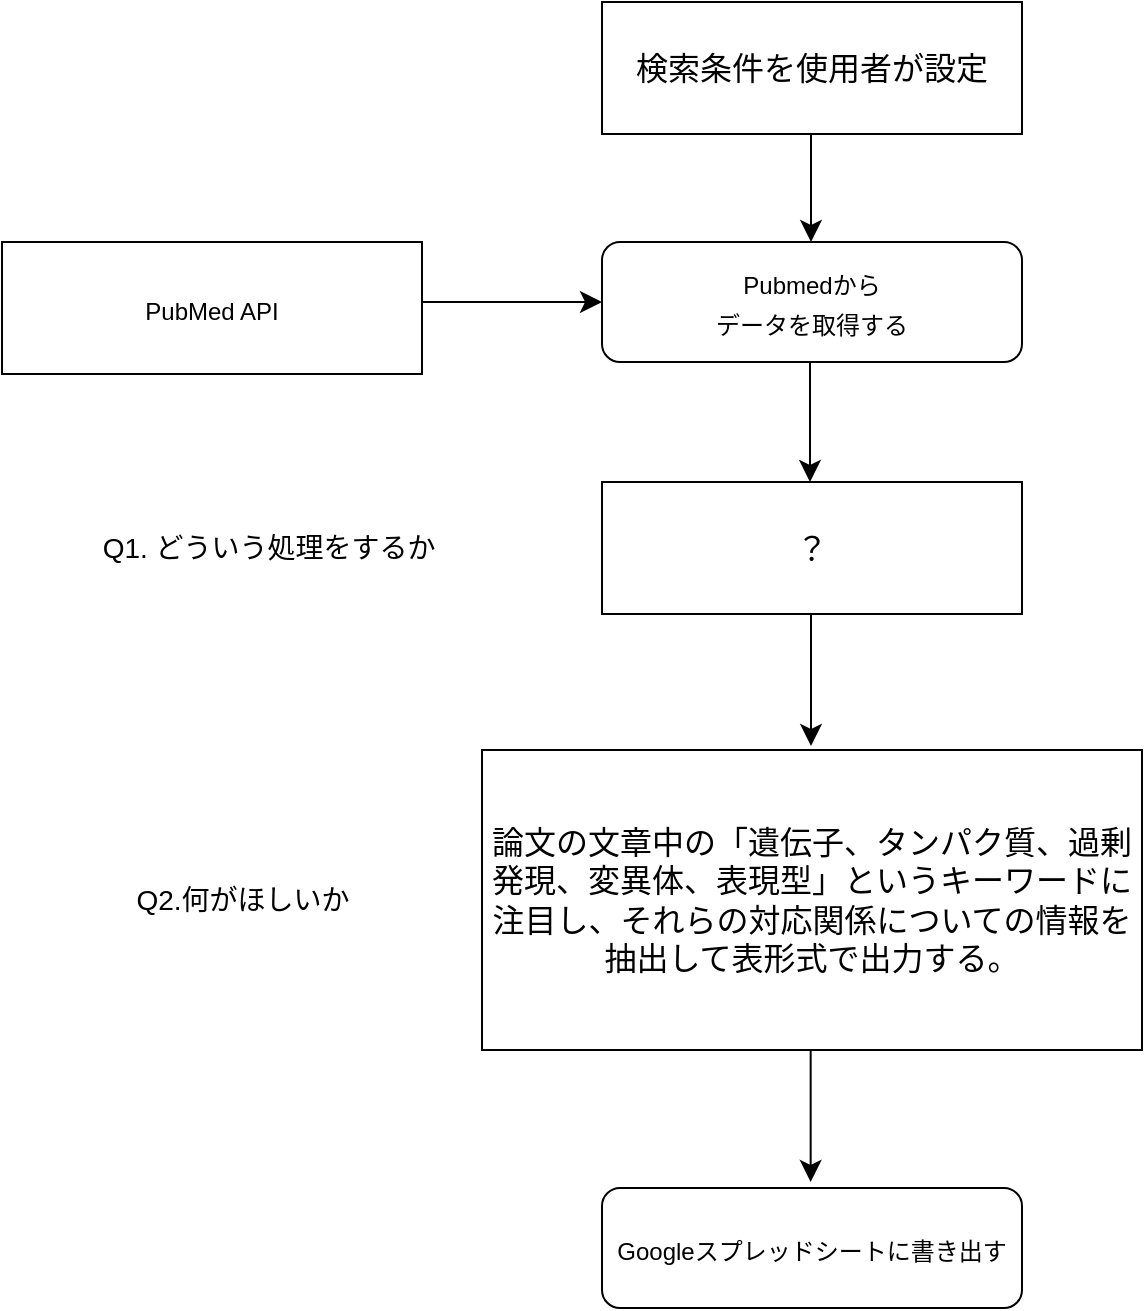 <mxfile>
    <diagram id="6hGjJqjaPUIHLYzqYKvI" name="Page-1">
        <mxGraphModel dx="1984" dy="1200" grid="1" gridSize="30" guides="1" tooltips="1" connect="1" arrows="1" fold="1" page="1" pageScale="1" pageWidth="827" pageHeight="1169" math="0" shadow="0">
            <root>
                <mxCell id="0"/>
                <mxCell id="1" parent="0"/>
                <mxCell id="14" value="" style="group" vertex="1" connectable="0" parent="1">
                    <mxGeometry x="150" y="90" width="570" height="653" as="geometry"/>
                </mxCell>
                <mxCell id="uGYLsN3fqCkKk5OynrGJ-33" value="" style="endArrow=classic;html=1;rounded=0;fontSize=12;startSize=8;endSize=8;curved=1;" parent="14" edge="1">
                    <mxGeometry width="50" height="50" relative="1" as="geometry">
                        <mxPoint x="404" y="180" as="sourcePoint"/>
                        <mxPoint x="404" y="240" as="targetPoint"/>
                    </mxGeometry>
                </mxCell>
                <mxCell id="uGYLsN3fqCkKk5OynrGJ-15" value="" style="endArrow=classic;html=1;rounded=0;fontSize=12;startSize=8;endSize=8;curved=1;" parent="14" edge="1">
                    <mxGeometry width="50" height="50" relative="1" as="geometry">
                        <mxPoint x="404.5" y="60" as="sourcePoint"/>
                        <mxPoint x="404.5" y="120" as="targetPoint"/>
                    </mxGeometry>
                </mxCell>
                <mxCell id="2" value="&lt;span style=&quot;font-size: 12px;&quot;&gt;Pubmedから&lt;/span&gt;&lt;br style=&quot;font-size: 12px;&quot;&gt;&lt;span style=&quot;font-size: 12px;&quot;&gt;データを取得する&lt;/span&gt;" style="rounded=1;whiteSpace=wrap;html=1;fontSize=16;" vertex="1" parent="14">
                    <mxGeometry x="300" y="120" width="210" height="60" as="geometry"/>
                </mxCell>
                <mxCell id="uGYLsN3fqCkKk5OynrGJ-24" value="&lt;span style=&quot;font-size: 12px;&quot;&gt;PubMed API&lt;/span&gt;" style="rounded=0;whiteSpace=wrap;html=1;fontSize=16;" parent="14" vertex="1">
                    <mxGeometry y="120" width="210" height="66" as="geometry"/>
                </mxCell>
                <mxCell id="6" value="検索条件を使用者が設定" style="rounded=0;whiteSpace=wrap;html=1;fontSize=16;" vertex="1" parent="14">
                    <mxGeometry x="300" width="210" height="66" as="geometry"/>
                </mxCell>
                <mxCell id="10" value="" style="group" vertex="1" connectable="0" parent="14">
                    <mxGeometry x="45" y="240" width="525" height="413" as="geometry"/>
                </mxCell>
                <mxCell id="uGYLsN3fqCkKk5OynrGJ-14" value="&lt;span style=&quot;font-size: 12px;&quot;&gt;Googleスプレッドシートに書き出す&lt;/span&gt;" style="rounded=1;whiteSpace=wrap;html=1;fontSize=16;" parent="10" vertex="1">
                    <mxGeometry x="255" y="353" width="210" height="60" as="geometry"/>
                </mxCell>
                <mxCell id="uGYLsN3fqCkKk5OynrGJ-22" value="" style="endArrow=classic;html=1;rounded=0;fontSize=12;startSize=8;endSize=8;curved=1;" parent="10" edge="1">
                    <mxGeometry width="50" height="50" relative="1" as="geometry">
                        <mxPoint x="359.5" y="66" as="sourcePoint"/>
                        <mxPoint x="359.5" y="132" as="targetPoint"/>
                    </mxGeometry>
                </mxCell>
                <mxCell id="uGYLsN3fqCkKk5OynrGJ-23" value="？" style="rounded=0;whiteSpace=wrap;html=1;fontSize=16;" parent="10" vertex="1">
                    <mxGeometry x="255" width="210" height="66" as="geometry"/>
                </mxCell>
                <mxCell id="uGYLsN3fqCkKk5OynrGJ-25" value="論文の文章中の「遺伝子、タンパク質、過剰発現、変異体、表現型」というキーワードに注目し、それらの対応関係についての情報を抽出して表形式で出力する。" style="rounded=0;whiteSpace=wrap;html=1;fontSize=16;" parent="10" vertex="1">
                    <mxGeometry x="195" y="134" width="330" height="150" as="geometry"/>
                </mxCell>
                <mxCell id="7" value="&lt;font style=&quot;font-size: 14px;&quot;&gt;Q1. どういう処理をするか&lt;span style=&quot;&quot;&gt;&amp;nbsp;&lt;/span&gt;&lt;/font&gt;" style="text;html=1;align=center;verticalAlign=middle;resizable=0;points=[];autosize=1;strokeColor=none;fillColor=none;" vertex="1" parent="10">
                    <mxGeometry y="18" width="180" height="30" as="geometry"/>
                </mxCell>
                <mxCell id="8" value="&lt;font style=&quot;font-size: 14px;&quot;&gt;Q2.何がほしいか&lt;/font&gt;" style="text;html=1;align=center;verticalAlign=middle;resizable=0;points=[];autosize=1;strokeColor=none;fillColor=none;" vertex="1" parent="10">
                    <mxGeometry x="15" y="194" width="120" height="30" as="geometry"/>
                </mxCell>
                <mxCell id="9" value="" style="endArrow=classic;html=1;rounded=0;fontSize=12;startSize=8;endSize=8;curved=1;" edge="1" parent="10">
                    <mxGeometry width="50" height="50" relative="1" as="geometry">
                        <mxPoint x="359.33" y="284" as="sourcePoint"/>
                        <mxPoint x="359.33" y="350" as="targetPoint"/>
                    </mxGeometry>
                </mxCell>
                <mxCell id="12" value="" style="endArrow=classic;html=1;rounded=0;fontSize=12;startSize=8;endSize=8;curved=1;entryX=0;entryY=0.5;entryDx=0;entryDy=0;" edge="1" parent="14" target="2">
                    <mxGeometry width="50" height="50" relative="1" as="geometry">
                        <mxPoint x="210" y="150" as="sourcePoint"/>
                        <mxPoint x="210" y="210" as="targetPoint"/>
                    </mxGeometry>
                </mxCell>
            </root>
        </mxGraphModel>
    </diagram>
</mxfile>